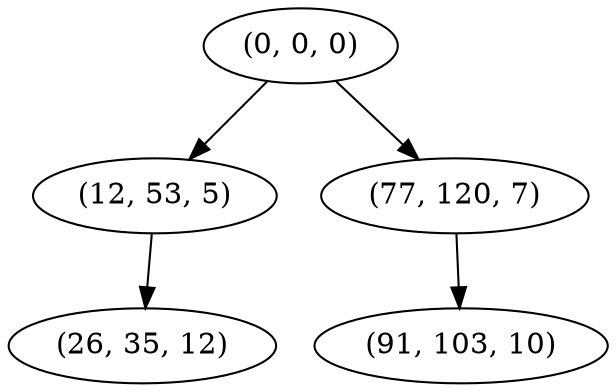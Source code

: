 digraph tree {
    "(0, 0, 0)";
    "(12, 53, 5)";
    "(26, 35, 12)";
    "(77, 120, 7)";
    "(91, 103, 10)";
    "(0, 0, 0)" -> "(12, 53, 5)";
    "(0, 0, 0)" -> "(77, 120, 7)";
    "(12, 53, 5)" -> "(26, 35, 12)";
    "(77, 120, 7)" -> "(91, 103, 10)";
}
